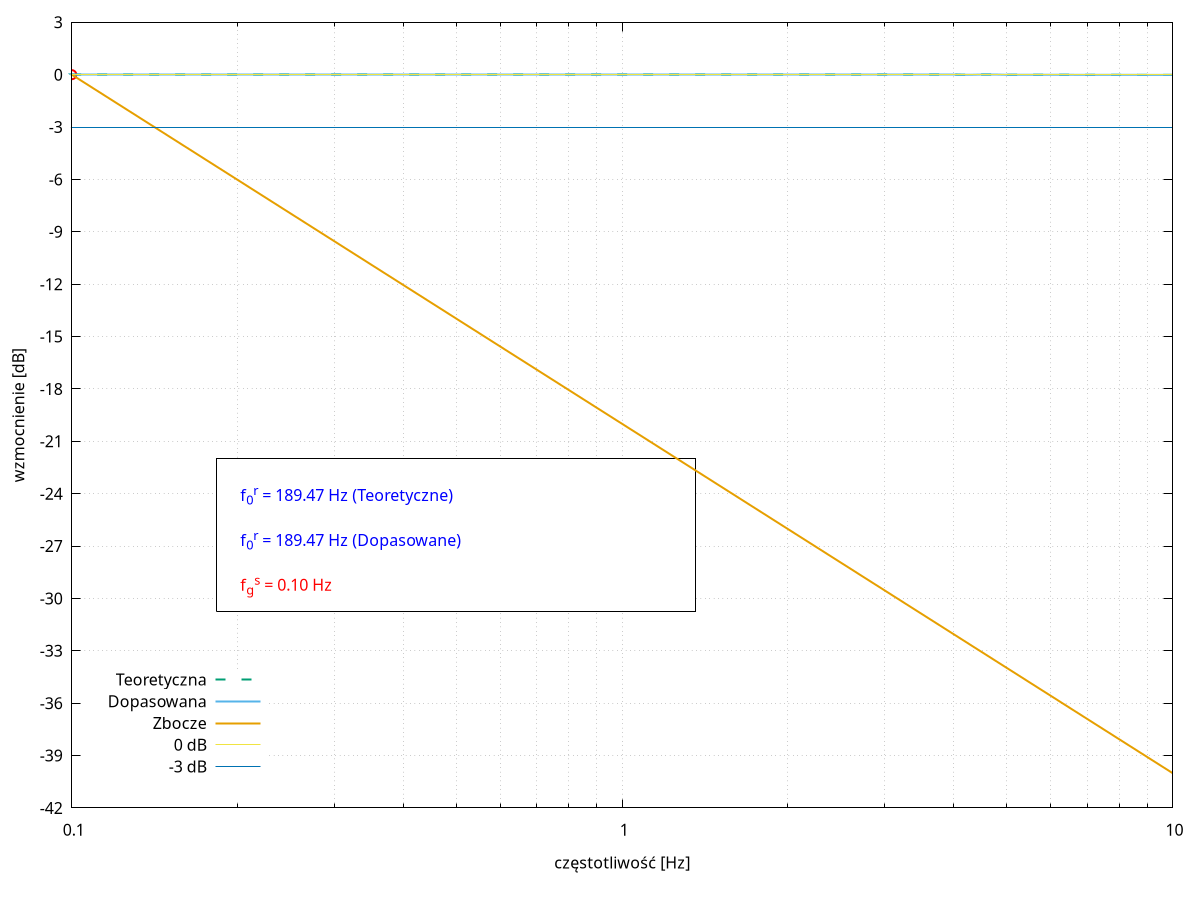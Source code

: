 #!/usr/bin/gnuplot

# Wartości do modyfikacji

Rr = 5.6e3              # rezystancja w Ohm zmierzona
Cr = 0.15e-6            # pojemność w F zmierzona

R0 = 5.6e3              # rezystancja w Ohm odczytana
C0 = 0.15e-6            # pojemność w F odczyta

f_fit_range_low_corr = 100 # dodatkowe przesunięcie dla fitowania zbocza

# Stałe
data_file = "dane_dp.txt"
tau_r = Rr * Cr         # oczekiwana zmierzona
tau_0 = R0 * C0         # oczekiwana odczytana

cut_off_db = -3         # wartość wzmocnienia w dB dla której szukamy częst. granicznej
# Właściwy program, można edytować w razie potrzeb
# set multiplot
# set size 0.5,1

set key left bottom     # położenie legendy na wykresach
set log x               # oś X logarytmiczna
# set xtics 1
set yrange [:3]
set ytics 3             # dla wygody istawmy, aby oś Y miała główne punkty co 3 dB
set grid xtics mxtics ytics # ustawienia siatki

dB(x) = 20*log10(x)     # równanie na wyliczenie wzmonienia w dB

# Liczenie krzywej teoretycznej
theoretical_r(x) = 1.0/sqrt(1.0+(2.0*x*pi*tau_r)**2)
theoretical_0(x) = 1.0/sqrt(1.0+(2.0*x*pi*tau_0)**2)

# Dopasowanie krzywych teoretycznych do danych
# Dopasowanie robimy dla wartości zmierzonych oraz odczytanych.
# Wartości zmierzone to te bardziej prawdziwe
# Odczytane pokażą nam jaki błąd byśmy zrobili gdybyśmy zaufali paskom i etykietom.

tau_fit_r = tau_r
tau_fit_0 = tau_0

theoretical_fitted_r(x) = 1.0/sqrt(1.0+(2.0*x*pi*tau_fit_r)**2)
theoretical_fitted_0(x) = 1.0/sqrt(1.0+(2.0*x*pi*tau_fit_0)**2)

#   funkcja          plik z danymi   kolumny     zmienne do fitowania
fit theoretical_fitted_r(x) data_file using 1:2     via tau_fit_r
fit theoretical_fitted_0(x) data_file using 1:2     via tau_fit_0

# Częstotliwości graniczne
f_g_th_r = 1/(2*pi*tau_r)       # teoretyczne zmierzone
f_g_th_0 = 1/(2*pi*tau_0)       # teoretyczne odczytane
f_g_fit_r = 1/(2*pi*tau_fit_r)      # teroretczne dopasowane do zmieroznych
f_g_fit_0 = 1/(2*pi*tau_fit_0)      # teoretyczne dopasowane do odczytanych

# Dopasowanie zbocza filtra

# Parametry zboczna
a = 20          # opisuje nachylenie zboczna w dB/Hz
b = -20         # opisuje przesunięcie krzywej w domenie f

# Opis zboczna, określna nachylenie krzywej, wyrażone w dB/Hz
f_slope(x) = a*log10(1/x) + b 
f_inv_slope(k) = 10**(-(k-b)/a)     # funkcja odwrotna do zbocza

fit [f_g_fit_r+f_fit_range_low_corr:] f_slope(x) data_file using 1:(dB($2)) via b

f_g_sl = f_inv_slope(0)             # częśtotliwość graniczna ze zbocza

# Etykiety z wyznaczonymi wartościami
label_f_g_th_r = sprintf("f_0^r = %.2f Hz (Teoretyczne)", f_g_th_r)
label_f_g_th_0 = sprintf("f_0^0 = %.2f Hz (Teoretyczne)", f_g_th_0)
label_f_g_fit_r = sprintf("f_0^r = %.2f Hz (Dopasowane)", f_g_fit_r)
label_f_g_fit_0 = sprintf("f_0^0 = %.2f Hz (Dopasowane)", f_g_fit_0)
label_f_g_sl = sprintf("f_g^s = %.2f Hz", f_inv_slope(0))

print label_f_g_th_r
print label_f_g_th_0
print label_f_g_fit_r
print label_f_g_fit_0
print label_f_g_sl

# Wykres w domenie f
set term qt 0

set xlabel "częstotliwość_{} [Hz]"
set ylabel "wzmocnienie [dB]"

# Rysowanie kółek w miejscach wyznaczonych częstotliwości dla K = -3 dB
set object 1 circle at first f_g_fit_r,-3 radius char 0.5 \
    fillstyle empty border lc rgb '#0000ff' lw 2

# Rysowanie kółek w miejscach wyznaczonych przez zbocze dla K = -3 dB
set object 2 circle at first f_g_sl,0 radius char 0.5 \
    fillstyle empty border lc rgb '#ff0000' lw 2

text_x_pos = 0.200
text_y_pos = 0.405
box_x_offset = 0.18
set object 3 rect at screen text_x_pos+box_x_offset,text_y_pos size screen 0.40,0.17 lt 2

set label 11 at screen text_x_pos, screen text_y_pos+0.045 label_f_g_th_r tc rgb '#0000ff'
set label 12 at screen text_x_pos, screen text_y_pos-0.005 label_f_g_fit_r tc rgb '#0000ff'
set label 13 at screen text_x_pos, screen text_y_pos-0.055 label_f_g_sl tc rgb '#ff0000'

plot \
    data_file using 1:(dB($2)) pt 7 t "Dane pomiarowe", \
    dB(theoretical_r(x)) lw 2 dt 2 t "Teoretyczna", \
    dB(theoretical_fitted_r(x)) lw 2 t "Dopasowana", \
    f_slope(x) lw 2 t "Zbocze", \
     0 t "0 dB", \
    -3 t "-3 dB"

set terminal png size 600,600
set output "plot_dp_K_frequency.png"

replot

# pause -1

unset object 1
unset object 2

# Wykres w domenie f/f_0
set term qt 1

set xlabel "f/f_0"
set ylabel "wzmocnienie [dB]"

# Rysowanie kółek w miejscach wyznaczonych częstotliwości dla K = -3 dB
set object 1 circle at first f_g_fit_r/f_g_fit_r,-3 radius char 0.5 \
    fillstyle empty border lc rgb '#0000ff' lw 2

# Rysowanie kółek w miejscach wyznaczonych przez zbocze dla K = -3 dB
set object 2 circle at first f_g_sl/f_g_fit_r,0 radius char 0.5 \
    fillstyle empty border lc rgb '#ff0000' lw 2

#set label at (f_inv_slope(0)*1.3)/f_g_fit_r,cut_off_db+4.25 label_f_g_th_r tc rgb '#0000ff'
#set label at (f_inv_slope(0)*1.3)/f_g_fit_r,cut_off_db+2.50 label_f_g_fit_r tc rgb '#0000ff'
#set label at (f_inv_slope(0)*1.3)/f_g_fit_r,cut_off_db+0.75 label_f_g_sl tc rgb '#ff0000'

plot \
    data_file using ($1/f_g_fit_r):(dB($2)) pt 7 t "Dane pomiarowe", \
    dB(theoretical_r(x*f_g_th_r)) lw 2 dt 2 t "Teoretyczna", \
    dB(theoretical_fitted_r(x*f_g_fit_r)) lw 2 t "Dopasowana", \
    f_slope(x*f_g_fit_r) lw 2 t "Zbocze", \
     0 t "0 dB", \
    -3 t "-3 dB"

set terminal png size 600,600
set output "plot_dp_K_relative.png"

replot

# pause -1

# Wykres przesuniecia fazowego w domenie f/f_0
set term qt 3

unset object 1
unset object 2
unset object 3

unset label 11
unset label 12
unset label 13

ymax = 5
ymin = -95
FACTOR=pi/180  #conversion factor from deg to rad

set yrange [ymin:ymax]
set ytics 15
set mytics 3

set y2range [ymin*FACTOR:ymax*FACTOR]
set y2tics ("π/2" -pi/2, "π/4" -pi/4, "0" 0, "π/4" pi/4, "π/2" pi/2)
#set y2tics pi/4
#set format y2 "%.2Pπ"

set key right top       # położenie legendy na wykresach

set xlabel "f/f_0"
set ylabel "przesunięcie fazowe [degree]"
set y2label "przesunięcie fazowe [rad]"

f_phase_shift(x) = -atan(x)

plot \
    data_file using ($1/f_g_fit_r):3 pt 7 t "Dane pomiarowe", \
    f_phase_shift(x) / FACTOR t "Krzywa teoretyczna"

set terminal png size 800,600
set output "plot_dp_dPhi_relative.png"

replot

unset object 1
unset object 2

# pause -1
